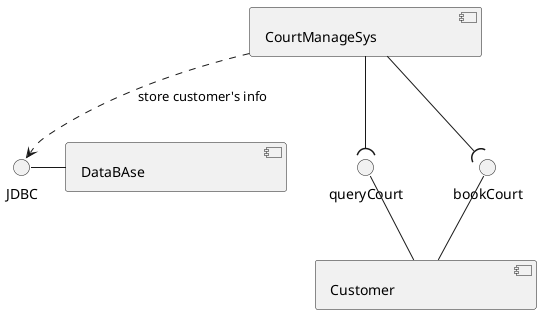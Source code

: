 @startuml courtBookingSys
component CourtManageSys [
  CourtManageSys                      
]                                
                                 
component Customer [                      
  Customer                                
]                                         
                                          
() queryCourt as qC                       
interface bookCourt as bC                 
                                          
CourtManageSys --( qC                     
qC -- Customer                            
CourtManageSys --( bC                     
bC -- Customer                            
                                          
component DataBase [                      
  DataBAse                                
]                                         
                                          
interface JDBC                            
DataBase -left-JDBC                       
CourtManageSys ..> JDBC : store customer's info
                                          
@enduml                                   
